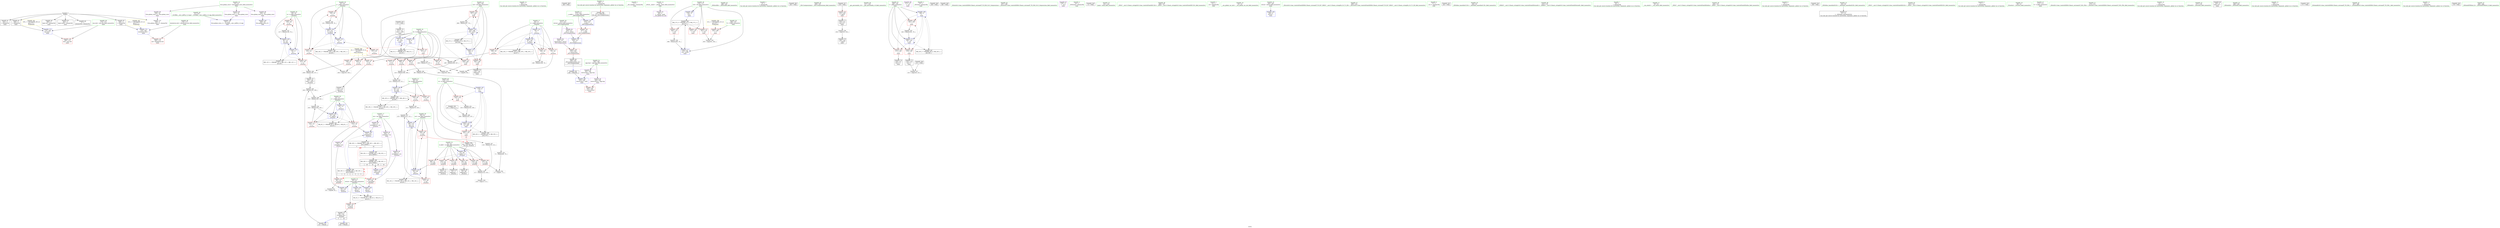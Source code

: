 digraph "SVFG" {
	label="SVFG";

	Node0x55d93e83d350 [shape=record,color=grey,label="{NodeID: 0\nNullPtr}"];
	Node0x55d93e83d350 -> Node0x55d93e863760[style=solid];
	Node0x55d93e83d350 -> Node0x55d93e863860[style=solid];
	Node0x55d93e83d350 -> Node0x55d93e863930[style=solid];
	Node0x55d93e83d350 -> Node0x55d93e863a00[style=solid];
	Node0x55d93e83d350 -> Node0x55d93e863ad0[style=solid];
	Node0x55d93e83d350 -> Node0x55d93e863ba0[style=solid];
	Node0x55d93e83d350 -> Node0x55d93e868f90[style=solid];
	Node0x55d93e862480 [shape=record,color=red,label="{NodeID: 97\n103\<--8\n\<--N\n_Z5solvei\n}"];
	Node0x55d93e862480 -> Node0x55d93e8665e0[style=solid];
	Node0x55d93e84c3a0 [shape=record,color=green,label="{NodeID: 14\n265\<--1\n\<--dummyObj\nCan only get source location for instruction, argument, global var or function.}"];
	Node0x55d93e899c00 [shape=record,color=black,label="{NodeID: 360\n280 = PHI()\n}"];
	Node0x55d93e861fc0 [shape=record,color=red,label="{NodeID: 111\n152\<--54\n\<--s\n_Z5solvei\n}"];
	Node0x55d93e861fc0 -> Node0x55d93e869bf0[style=solid];
	Node0x55d93e861fc0 -> Node0x55d93e869cc0[style=solid];
	Node0x55d93e860b80 [shape=record,color=green,label="{NodeID: 28\n58\<--59\nw\<--w_field_insensitive\n_Z5solvei\n}"];
	Node0x55d93e860b80 -> Node0x55d93e8675b0[style=solid];
	Node0x55d93e860b80 -> Node0x55d93e867640[style=solid];
	Node0x55d93e860b80 -> Node0x55d93e8694a0[style=solid];
	Node0x55d93e860b80 -> Node0x55d93e8698b0[style=solid];
	Node0x55d93e867d50 [shape=record,color=red,label="{NodeID: 125\n87\<--86\n\<--arrayidx4\n_Z5solvei\n}"];
	Node0x55d93e867d50 -> Node0x55d93e869230[style=solid];
	Node0x55d93e861660 [shape=record,color=green,label="{NodeID: 42\n182\<--183\ni16\<--i16_field_insensitive\nmain\n}"];
	Node0x55d93e861660 -> Node0x55d93e868710[style=solid];
	Node0x55d93e861660 -> Node0x55d93e8687e0[style=solid];
	Node0x55d93e861660 -> Node0x55d93e8688b0[style=solid];
	Node0x55d93e861660 -> Node0x55d93e86a5b0[style=solid];
	Node0x55d93e861660 -> Node0x55d93e86a750[style=solid];
	Node0x55d93e8688b0 [shape=record,color=red,label="{NodeID: 139\n267\<--182\n\<--i16\nmain\n}"];
	Node0x55d93e8688b0 -> Node0x55d93e86ed30[style=solid];
	Node0x55d93e8633c0 [shape=record,color=green,label="{NodeID: 56\n311\<--312\nretval\<--retval_field_insensitive\n_ZSt12setprecisioni\n}"];
	Node0x55d93e8633c0 -> Node0x55d93e865320[style=solid];
	Node0x55d93e8633c0 -> Node0x55d93e8653f0[style=solid];
	Node0x55d93e86f1b0 [shape=record,color=grey,label="{NodeID: 236\n149 = Binary(148, 70, )\n}"];
	Node0x55d93e86f1b0 -> Node0x55d93e869b20[style=solid];
	Node0x55d93e8694a0 [shape=record,color=blue,label="{NodeID: 153\n58\<--9\nw\<--\n_Z5solvei\n}"];
	Node0x55d93e8694a0 -> Node0x55d93e8675b0[style=dashed];
	Node0x55d93e8694a0 -> Node0x55d93e867640[style=dashed];
	Node0x55d93e8694a0 -> Node0x55d93e8694a0[style=dashed];
	Node0x55d93e8694a0 -> Node0x55d93e8698b0[style=dashed];
	Node0x55d93e8694a0 -> Node0x55d93e87c400[style=dashed];
	Node0x55d93e863fe0 [shape=record,color=black,label="{NodeID: 70\n139\<--138\nconv\<--sub17\n_Z5solvei\n}"];
	Node0x55d93e863fe0 -> Node0x55d93e86fdb0[style=solid];
	Node0x55d93e8706b0 [shape=record,color=grey,label="{NodeID: 250\n112 = Binary(110, 111, )\n}"];
	Node0x55d93e8706b0 -> Node0x55d93e869710[style=solid];
	Node0x55d93e86a000 [shape=record,color=blue,label="{NodeID: 167\n178\<--9\nst\<--\nmain\n}"];
	Node0x55d93e86a000 -> Node0x55d93e868300[style=dashed];
	Node0x55d93e86a000 -> Node0x55d93e8683d0[style=dashed];
	Node0x55d93e86a000 -> Node0x55d93e86a270[style=dashed];
	Node0x55d93e86a000 -> Node0x55d93e882700[style=dashed];
	Node0x55d93e864b40 [shape=record,color=purple,label="{NodeID: 84\n155\<--11\narrayidx25\<--res\n_Z5solvei\n}"];
	Node0x55d93e864b40 -> Node0x55d93e869bf0[style=solid];
	Node0x55d93e858fa0 [shape=record,color=green,label="{NodeID: 1\n7\<--1\n__dso_handle\<--dummyObj\nGlob }"];
	Node0x55d93e87b500 [shape=record,color=black,label="{NodeID: 264\nMR_4V_3 = PHI(MR_4V_5, MR_4V_2, MR_4V_4, )\npts\{51 \}\n}"];
	Node0x55d93e87b500 -> Node0x55d93e862960[style=dashed];
	Node0x55d93e862550 [shape=record,color=red,label="{NodeID: 98\n109\<--8\n\<--N\n_Z5solvei\n}"];
	Node0x55d93e862550 -> Node0x55d93e870830[style=solid];
	Node0x55d93e84c470 [shape=record,color=green,label="{NodeID: 15\n4\<--6\n_ZStL8__ioinit\<--_ZStL8__ioinit_field_insensitive\nGlob }"];
	Node0x55d93e84c470 -> Node0x55d93e8648d0[style=solid];
	Node0x55d93e899d00 [shape=record,color=black,label="{NodeID: 361\n282 = PHI(48, )\n}"];
	Node0x55d93e862090 [shape=record,color=red,label="{NodeID: 112\n93\<--56\n\<--i\n_Z5solvei\n}"];
	Node0x55d93e862090 -> Node0x55d93e8715b0[style=solid];
	Node0x55d93e860c10 [shape=record,color=green,label="{NodeID: 29\n60\<--61\nnst\<--nst_field_insensitive\n_Z5solvei\n}"];
	Node0x55d93e860c10 -> Node0x55d93e8676d0[style=solid];
	Node0x55d93e860c10 -> Node0x55d93e8677a0[style=solid];
	Node0x55d93e860c10 -> Node0x55d93e869570[style=solid];
	Node0x55d93e860c10 -> Node0x55d93e8697e0[style=solid];
	Node0x55d93e867e20 [shape=record,color=red,label="{NodeID: 126\n202\<--166\n\<--T\nmain\n}"];
	Node0x55d93e867e20 -> Node0x55d93e870fb0[style=solid];
	Node0x55d93e861730 [shape=record,color=green,label="{NodeID: 43\n186\<--187\n_ZNSirsERi\<--_ZNSirsERi_field_insensitive\n}"];
	Node0x55d93e868980 [shape=record,color=red,label="{NodeID: 140\n195\<--194\n\<--coerce.dive2\nmain\n}"];
	Node0x55d93e863490 [shape=record,color=green,label="{NodeID: 57\n313\<--314\n__n.addr\<--__n.addr_field_insensitive\n_ZSt12setprecisioni\n}"];
	Node0x55d93e863490 -> Node0x55d93e868b20[style=solid];
	Node0x55d93e863490 -> Node0x55d93e86a8f0[style=solid];
	Node0x55d93e86f330 [shape=record,color=grey,label="{NodeID: 237\n123 = Binary(122, 121, )\n}"];
	Node0x55d93e86f330 -> Node0x55d93e8697e0[style=solid];
	Node0x55d93e869570 [shape=record,color=blue,label="{NodeID: 154\n60\<--98\nnst\<--\n_Z5solvei\n}"];
	Node0x55d93e869570 -> Node0x55d93e8676d0[style=dashed];
	Node0x55d93e869570 -> Node0x55d93e8677a0[style=dashed];
	Node0x55d93e869570 -> Node0x55d93e869570[style=dashed];
	Node0x55d93e869570 -> Node0x55d93e8697e0[style=dashed];
	Node0x55d93e869570 -> Node0x55d93e87c900[style=dashed];
	Node0x55d93e8640b0 [shape=record,color=black,label="{NodeID: 71\n142\<--141\nconv19\<--\n_Z5solvei\n}"];
	Node0x55d93e8640b0 -> Node0x55d93e8700b0[style=solid];
	Node0x55d93e870830 [shape=record,color=grey,label="{NodeID: 251\n110 = Binary(108, 109, )\n}"];
	Node0x55d93e870830 -> Node0x55d93e8706b0[style=solid];
	Node0x55d93e86a0d0 [shape=record,color=blue,label="{NodeID: 168\n8\<--215\nN\<--conv\nmain\n|{|<s2>16}}"];
	Node0x55d93e86a0d0 -> Node0x55d93e862890[style=dashed];
	Node0x55d93e86a0d0 -> Node0x55d93e881d00[style=dashed];
	Node0x55d93e86a0d0:s2 -> Node0x55d93e8871e0[style=dashed,color=red];
	Node0x55d93e864c10 [shape=record,color=purple,label="{NodeID: 85\n263\<--11\narrayidx\<--res\nmain\n}"];
	Node0x55d93e864c10 -> Node0x55d93e86a680[style=solid];
	Node0x55d93e83d910 [shape=record,color=green,label="{NodeID: 2\n9\<--1\n\<--dummyObj\nCan only get source location for instruction, argument, global var or function.}"];
	Node0x55d93e87ba00 [shape=record,color=black,label="{NodeID: 265\nMR_8V_2 = PHI(MR_8V_4, MR_8V_1, MR_8V_1, )\npts\{55 \}\n}"];
	Node0x55d93e862620 [shape=record,color=red,label="{NodeID: 99\n111\<--8\n\<--N\n_Z5solvei\n}"];
	Node0x55d93e862620 -> Node0x55d93e8706b0[style=solid];
	Node0x55d93e84c540 [shape=record,color=green,label="{NodeID: 16\n8\<--10\nN\<--N_field_insensitive\nGlob }"];
	Node0x55d93e84c540 -> Node0x55d93e8654c0[style=solid];
	Node0x55d93e84c540 -> Node0x55d93e8623b0[style=solid];
	Node0x55d93e84c540 -> Node0x55d93e862480[style=solid];
	Node0x55d93e84c540 -> Node0x55d93e862550[style=solid];
	Node0x55d93e84c540 -> Node0x55d93e862620[style=solid];
	Node0x55d93e84c540 -> Node0x55d93e8626f0[style=solid];
	Node0x55d93e84c540 -> Node0x55d93e8627c0[style=solid];
	Node0x55d93e84c540 -> Node0x55d93e862890[style=solid];
	Node0x55d93e84c540 -> Node0x55d93e868cc0[style=solid];
	Node0x55d93e84c540 -> Node0x55d93e86a0d0[style=solid];
	Node0x55d93e899ed0 [shape=record,color=black,label="{NodeID: 362\n283 = PHI()\n}"];
	Node0x55d93e862160 [shape=record,color=red,label="{NodeID: 113\n106\<--56\n\<--i\n_Z5solvei\n}"];
	Node0x55d93e862160 -> Node0x55d93e8709b0[style=solid];
	Node0x55d93e860ca0 [shape=record,color=green,label="{NodeID: 30\n62\<--63\nj\<--j_field_insensitive\n_Z5solvei\n}"];
	Node0x55d93e860ca0 -> Node0x55d93e867870[style=solid];
	Node0x55d93e860ca0 -> Node0x55d93e867940[style=solid];
	Node0x55d93e860ca0 -> Node0x55d93e867a10[style=solid];
	Node0x55d93e860ca0 -> Node0x55d93e869640[style=solid];
	Node0x55d93e860ca0 -> Node0x55d93e869980[style=solid];
	Node0x55d93e867ef0 [shape=record,color=red,label="{NodeID: 127\n201\<--170\n\<--CN\nmain\n}"];
	Node0x55d93e867ef0 -> Node0x55d93e870fb0[style=solid];
	Node0x55d93e861800 [shape=record,color=green,label="{NodeID: 44\n190\<--191\n_ZSt12setprecisioni\<--_ZSt12setprecisioni_field_insensitive\n}"];
	Node0x55d93e868a50 [shape=record,color=red,label="{NodeID: 141\n232\<--229\n\<--call13\nmain\n}"];
	Node0x55d93e868a50 -> Node0x55d93e864590[style=solid];
	Node0x55d93e863560 [shape=record,color=green,label="{NodeID: 58\n327\<--328\n__gxx_personality_v0\<--__gxx_personality_v0_field_insensitive\n}"];
	Node0x55d93e86f4b0 [shape=record,color=grey,label="{NodeID: 238\n69 = Binary(70, 68, )\n}"];
	Node0x55d93e86f4b0 -> Node0x55d93e86ebb0[style=solid];
	Node0x55d93e869640 [shape=record,color=blue,label="{NodeID: 155\n62\<--9\nj\<--\n_Z5solvei\n}"];
	Node0x55d93e869640 -> Node0x55d93e867870[style=dashed];
	Node0x55d93e869640 -> Node0x55d93e867940[style=dashed];
	Node0x55d93e869640 -> Node0x55d93e867a10[style=dashed];
	Node0x55d93e869640 -> Node0x55d93e869640[style=dashed];
	Node0x55d93e869640 -> Node0x55d93e869980[style=dashed];
	Node0x55d93e869640 -> Node0x55d93e87ce00[style=dashed];
	Node0x55d93e864180 [shape=record,color=black,label="{NodeID: 72\n154\<--153\nidxprom24\<--\n_Z5solvei\n}"];
	Node0x55d93e8709b0 [shape=record,color=grey,label="{NodeID: 252\n108 = Binary(106, 107, )\n}"];
	Node0x55d93e8709b0 -> Node0x55d93e870830[style=solid];
	Node0x55d93e86a1a0 [shape=record,color=blue,label="{NodeID: 169\n180\<--9\ni\<--\nmain\n}"];
	Node0x55d93e86a1a0 -> Node0x55d93e8684a0[style=dashed];
	Node0x55d93e86a1a0 -> Node0x55d93e868570[style=dashed];
	Node0x55d93e86a1a0 -> Node0x55d93e868640[style=dashed];
	Node0x55d93e86a1a0 -> Node0x55d93e86a340[style=dashed];
	Node0x55d93e86a1a0 -> Node0x55d93e882c00[style=dashed];
	Node0x55d93e864ce0 [shape=record,color=purple,label="{NodeID: 86\n271\<--15\n\<--.str\nmain\n}"];
	Node0x55d93e83d9a0 [shape=record,color=green,label="{NodeID: 3\n13\<--1\n_ZSt3cin\<--dummyObj\nGlob }"];
	Node0x55d93e897d90 [shape=record,color=black,label="{NodeID: 349\n208 = PHI()\n}"];
	Node0x55d93e87bf00 [shape=record,color=black,label="{NodeID: 266\nMR_10V_2 = PHI(MR_10V_4, MR_10V_1, MR_10V_1, )\npts\{57 \}\n}"];
	Node0x55d93e8626f0 [shape=record,color=red,label="{NodeID: 100\n136\<--8\n\<--N\n_Z5solvei\n}"];
	Node0x55d93e8626f0 -> Node0x55d93e870530[style=solid];
	Node0x55d93e84c610 [shape=record,color=green,label="{NodeID: 17\n11\<--12\nres\<--res_field_insensitive\nGlob }"];
	Node0x55d93e84c610 -> Node0x55d93e8649a0[style=solid];
	Node0x55d93e84c610 -> Node0x55d93e864a70[style=solid];
	Node0x55d93e84c610 -> Node0x55d93e864b40[style=solid];
	Node0x55d93e84c610 -> Node0x55d93e864c10[style=solid];
	Node0x55d93e899fa0 [shape=record,color=black,label="{NodeID: 363\n286 = PHI()\n}"];
	Node0x55d93e880900 [shape=record,color=black,label="{NodeID: 280\nMR_20V_3 = PHI(MR_20V_4, MR_20V_1, )\npts\{120000 \}\n|{|<s1>3|<s2>3|<s3>3|<s4>3}}"];
	Node0x55d93e880900 -> Node0x55d93e869bf0[style=dashed];
	Node0x55d93e880900:s1 -> Node0x55d93e867c80[style=dashed,color=red];
	Node0x55d93e880900:s2 -> Node0x55d93e867d50[style=dashed,color=red];
	Node0x55d93e880900:s3 -> Node0x55d93e87d800[style=dashed,color=red];
	Node0x55d93e880900:s4 -> Node0x55d93e880900[style=dashed,color=red];
	Node0x55d93e862230 [shape=record,color=red,label="{NodeID: 114\n148\<--56\n\<--i\n_Z5solvei\n}"];
	Node0x55d93e862230 -> Node0x55d93e86f1b0[style=solid];
	Node0x55d93e860d70 [shape=record,color=green,label="{NodeID: 31\n64\<--65\nk\<--k_field_insensitive\n_Z5solvei\n}"];
	Node0x55d93e860d70 -> Node0x55d93e867ae0[style=solid];
	Node0x55d93e860d70 -> Node0x55d93e867bb0[style=solid];
	Node0x55d93e860d70 -> Node0x55d93e869710[style=solid];
	Node0x55d93e867fc0 [shape=record,color=red,label="{NodeID: 128\n275\<--170\n\<--CN\nmain\n}"];
	Node0x55d93e8618d0 [shape=record,color=green,label="{NodeID: 45\n197\<--198\n_ZStlsIcSt11char_traitsIcEERSt13basic_ostreamIT_T0_ES6_St13_Setprecision\<--_ZStlsIcSt11char_traitsIcEERSt13basic_ostreamIT_T0_ES6_St13_Setprecision_field_insensitive\n}"];
	Node0x55d93e8871e0 [shape=record,color=yellow,style=double,label="{NodeID: 308\n2V_1 = ENCHI(MR_2V_0)\npts\{10 \}\nFun[_Z5solvei]|{|<s7>3}}"];
	Node0x55d93e8871e0 -> Node0x55d93e8654c0[style=dashed];
	Node0x55d93e8871e0 -> Node0x55d93e8623b0[style=dashed];
	Node0x55d93e8871e0 -> Node0x55d93e862480[style=dashed];
	Node0x55d93e8871e0 -> Node0x55d93e862550[style=dashed];
	Node0x55d93e8871e0 -> Node0x55d93e862620[style=dashed];
	Node0x55d93e8871e0 -> Node0x55d93e8626f0[style=dashed];
	Node0x55d93e8871e0 -> Node0x55d93e8627c0[style=dashed];
	Node0x55d93e8871e0:s7 -> Node0x55d93e8871e0[style=dashed,color=red];
	Node0x55d93e868b20 [shape=record,color=red,label="{NodeID: 142\n317\<--313\n\<--__n.addr\n_ZSt12setprecisioni\n}"];
	Node0x55d93e868b20 -> Node0x55d93e86a9c0[style=solid];
	Node0x55d93e863660 [shape=record,color=green,label="{NodeID: 59\n21\<--352\n_GLOBAL__sub_I_JAPLJ_3_0.cpp\<--_GLOBAL__sub_I_JAPLJ_3_0.cpp_field_insensitive\n}"];
	Node0x55d93e863660 -> Node0x55d93e868e90[style=solid];
	Node0x55d93e86f630 [shape=record,color=grey,label="{NodeID: 239\n294 = Binary(293, 70, )\n}"];
	Node0x55d93e86f630 -> Node0x55d93e86a820[style=solid];
	Node0x55d93e869710 [shape=record,color=blue,label="{NodeID: 156\n64\<--112\nk\<--rem\n_Z5solvei\n}"];
	Node0x55d93e869710 -> Node0x55d93e867ae0[style=dashed];
	Node0x55d93e869710 -> Node0x55d93e867bb0[style=dashed];
	Node0x55d93e869710 -> Node0x55d93e87d300[style=dashed];
	Node0x55d93e869710 -> Node0x55d93e881800[style=dashed];
	Node0x55d93e864250 [shape=record,color=black,label="{NodeID: 73\n48\<--159\n_Z5solvei_ret\<--\n_Z5solvei\n|{<s0>3|<s1>16}}"];
	Node0x55d93e864250:s0 -> Node0x55d93e8970f0[style=solid,color=blue];
	Node0x55d93e864250:s1 -> Node0x55d93e899d00[style=solid,color=blue];
	Node0x55d93e870b30 [shape=record,color=grey,label="{NodeID: 253\n259 = cmp(256, 258, )\n}"];
	Node0x55d93e86a270 [shape=record,color=blue,label="{NodeID: 170\n178\<--238\nst\<--add\nmain\n}"];
	Node0x55d93e86a270 -> Node0x55d93e868300[style=dashed];
	Node0x55d93e86a270 -> Node0x55d93e8683d0[style=dashed];
	Node0x55d93e86a270 -> Node0x55d93e86a270[style=dashed];
	Node0x55d93e86a270 -> Node0x55d93e882700[style=dashed];
	Node0x55d93e864db0 [shape=record,color=purple,label="{NodeID: 87\n279\<--17\n\<--.str.1\nmain\n}"];
	Node0x55d93e83da30 [shape=record,color=green,label="{NodeID: 4\n14\<--1\n_ZSt4cout\<--dummyObj\nGlob }"];
	Node0x55d93e897cc0 [shape=record,color=black,label="{NodeID: 350\n31 = PHI()\n}"];
	Node0x55d93e87c400 [shape=record,color=black,label="{NodeID: 267\nMR_12V_2 = PHI(MR_12V_3, MR_12V_1, MR_12V_1, )\npts\{59 \}\n}"];
	Node0x55d93e8627c0 [shape=record,color=red,label="{NodeID: 101\n141\<--8\n\<--N\n_Z5solvei\n}"];
	Node0x55d93e8627c0 -> Node0x55d93e8640b0[style=solid];
	Node0x55d93e84c6e0 [shape=record,color=green,label="{NodeID: 18\n19\<--23\nllvm.global_ctors\<--llvm.global_ctors_field_insensitive\nGlob }"];
	Node0x55d93e84c6e0 -> Node0x55d93e864e80[style=solid];
	Node0x55d93e84c6e0 -> Node0x55d93e864f80[style=solid];
	Node0x55d93e84c6e0 -> Node0x55d93e865080[style=solid];
	Node0x55d93e89a070 [shape=record,color=black,label="{NodeID: 364\n49 = PHI(134, 281, )\n0th arg _Z5solvei }"];
	Node0x55d93e89a070 -> Node0x55d93e869090[style=solid];
	Node0x55d93e8675b0 [shape=record,color=red,label="{NodeID: 115\n126\<--58\n\<--w\n_Z5solvei\n}"];
	Node0x55d93e8675b0 -> Node0x55d93e86f930[style=solid];
	Node0x55d93e860e40 [shape=record,color=green,label="{NodeID: 32\n161\<--162\nmain\<--main_field_insensitive\n}"];
	Node0x55d93e868090 [shape=record,color=red,label="{NodeID: 129\n293\<--170\n\<--CN\nmain\n}"];
	Node0x55d93e868090 -> Node0x55d93e86f630[style=solid];
	Node0x55d93e8619a0 [shape=record,color=green,label="{NodeID: 46\n206\<--207\n_ZNSt7__cxx1112basic_stringIcSt11char_traitsIcESaIcEEC1Ev\<--_ZNSt7__cxx1112basic_stringIcSt11char_traitsIcESaIcEEC1Ev_field_insensitive\n}"];
	Node0x55d93e868bf0 [shape=record,color=red,label="{NodeID: 143\n320\<--319\n\<--coerce.dive\n_ZSt12setprecisioni\n}"];
	Node0x55d93e868bf0 -> Node0x55d93e864800[style=solid];
	Node0x55d93e863760 [shape=record,color=black,label="{NodeID: 60\n2\<--3\ndummyVal\<--dummyVal\n}"];
	Node0x55d93e86f7b0 [shape=record,color=grey,label="{NodeID: 240\n131 = Binary(130, 70, )\n}"];
	Node0x55d93e86f7b0 -> Node0x55d93e869980[style=solid];
	Node0x55d93e8697e0 [shape=record,color=blue,label="{NodeID: 157\n60\<--123\nnst\<--or\n_Z5solvei\n}"];
	Node0x55d93e8697e0 -> Node0x55d93e8677a0[style=dashed];
	Node0x55d93e8697e0 -> Node0x55d93e869570[style=dashed];
	Node0x55d93e8697e0 -> Node0x55d93e87c900[style=dashed];
	Node0x55d93e864320 [shape=record,color=black,label="{NodeID: 74\n215\<--212\nconv\<--call5\nmain\n}"];
	Node0x55d93e864320 -> Node0x55d93e86a0d0[style=solid];
	Node0x55d93e870cb0 [shape=record,color=grey,label="{NodeID: 254\n72 = cmp(67, 71, )\n}"];
	Node0x55d93e86a340 [shape=record,color=blue,label="{NodeID: 171\n180\<--242\ni\<--inc\nmain\n}"];
	Node0x55d93e86a340 -> Node0x55d93e8684a0[style=dashed];
	Node0x55d93e86a340 -> Node0x55d93e868570[style=dashed];
	Node0x55d93e86a340 -> Node0x55d93e868640[style=dashed];
	Node0x55d93e86a340 -> Node0x55d93e86a340[style=dashed];
	Node0x55d93e86a340 -> Node0x55d93e882c00[style=dashed];
	Node0x55d93e864e80 [shape=record,color=purple,label="{NodeID: 88\n356\<--19\nllvm.global_ctors_0\<--llvm.global_ctors\nGlob }"];
	Node0x55d93e864e80 -> Node0x55d93e868d90[style=solid];
	Node0x55d93e8410f0 [shape=record,color=green,label="{NodeID: 5\n15\<--1\n.str\<--dummyObj\nGlob }"];
	Node0x55d93e8970f0 [shape=record,color=black,label="{NodeID: 351\n135 = PHI(48, )\n}"];
	Node0x55d93e8970f0 -> Node0x55d93e86fdb0[style=solid];
	Node0x55d93e87c900 [shape=record,color=black,label="{NodeID: 268\nMR_14V_2 = PHI(MR_14V_3, MR_14V_1, MR_14V_1, )\npts\{61 \}\n}"];
	Node0x55d93e862890 [shape=record,color=red,label="{NodeID: 102\n257\<--8\n\<--N\nmain\n}"];
	Node0x55d93e862890 -> Node0x55d93e86ea30[style=solid];
	Node0x55d93e84c7b0 [shape=record,color=green,label="{NodeID: 19\n24\<--25\n__cxx_global_var_init\<--__cxx_global_var_init_field_insensitive\n}"];
	Node0x55d93e89a2e0 [shape=record,color=black,label="{NodeID: 365\n310 = PHI(189, )\n0th arg _ZSt12setprecisioni }"];
	Node0x55d93e89a2e0 -> Node0x55d93e86a8f0[style=solid];
	Node0x55d93e867640 [shape=record,color=red,label="{NodeID: 116\n137\<--58\n\<--w\n_Z5solvei\n}"];
	Node0x55d93e867640 -> Node0x55d93e870530[style=solid];
	Node0x55d93e860f10 [shape=record,color=green,label="{NodeID: 33\n164\<--165\nretval\<--retval_field_insensitive\nmain\n}"];
	Node0x55d93e860f10 -> Node0x55d93e869d90[style=solid];
	Node0x55d93e885900 [shape=record,color=black,label="{NodeID: 296\nMR_20V_3 = PHI(MR_20V_4, MR_20V_2, )\npts\{120000 \}\n|{|<s1>16|<s2>16|<s3>16|<s4>16}}"];
	Node0x55d93e885900 -> Node0x55d93e86a680[style=dashed];
	Node0x55d93e885900:s1 -> Node0x55d93e867c80[style=dashed,color=red];
	Node0x55d93e885900:s2 -> Node0x55d93e867d50[style=dashed,color=red];
	Node0x55d93e885900:s3 -> Node0x55d93e87d800[style=dashed,color=red];
	Node0x55d93e885900:s4 -> Node0x55d93e880900[style=dashed,color=red];
	Node0x55d93e868160 [shape=record,color=red,label="{NodeID: 130\n298\<--174\nexn\<--exn.slot\nmain\n}"];
	Node0x55d93e861aa0 [shape=record,color=green,label="{NodeID: 47\n209\<--210\n_ZStrsIcSt11char_traitsIcESaIcEERSt13basic_istreamIT_T0_ES7_RNSt7__cxx1112basic_stringIS4_S5_T1_EE\<--_ZStrsIcSt11char_traitsIcESaIcEERSt13basic_istreamIT_T0_ES7_RNSt7__cxx1112basic_stringIS4_S5_T1_EE_field_insensitive\n}"];
	Node0x55d93e868cc0 [shape=record,color=blue,label="{NodeID: 144\n8\<--9\nN\<--\nGlob }"];
	Node0x55d93e868cc0 -> Node0x55d93e881d00[style=dashed];
	Node0x55d93e863860 [shape=record,color=black,label="{NodeID: 61\n245\<--3\n\<--dummyVal\nmain\n}"];
	Node0x55d93e86f930 [shape=record,color=grey,label="{NodeID: 241\n127 = Binary(126, 70, )\n}"];
	Node0x55d93e86f930 -> Node0x55d93e8698b0[style=solid];
	Node0x55d93e8698b0 [shape=record,color=blue,label="{NodeID: 158\n58\<--127\nw\<--inc\n_Z5solvei\n}"];
	Node0x55d93e8698b0 -> Node0x55d93e8675b0[style=dashed];
	Node0x55d93e8698b0 -> Node0x55d93e867640[style=dashed];
	Node0x55d93e8698b0 -> Node0x55d93e8694a0[style=dashed];
	Node0x55d93e8698b0 -> Node0x55d93e8698b0[style=dashed];
	Node0x55d93e8698b0 -> Node0x55d93e87c400[style=dashed];
	Node0x55d93e8643f0 [shape=record,color=black,label="{NodeID: 75\n220\<--219\nconv7\<--\nmain\n}"];
	Node0x55d93e8643f0 -> Node0x55d93e871130[style=solid];
	Node0x55d93e870e30 [shape=record,color=grey,label="{NodeID: 255\n81 = cmp(80, 82, )\n}"];
	Node0x55d93e86a410 [shape=record,color=blue,label="{NodeID: 172\n174\<--246\nexn.slot\<--\nmain\n}"];
	Node0x55d93e86a410 -> Node0x55d93e868160[style=dashed];
	Node0x55d93e864f80 [shape=record,color=purple,label="{NodeID: 89\n357\<--19\nllvm.global_ctors_1\<--llvm.global_ctors\nGlob }"];
	Node0x55d93e864f80 -> Node0x55d93e868e90[style=solid];
	Node0x55d93e841180 [shape=record,color=green,label="{NodeID: 6\n17\<--1\n.str.1\<--dummyObj\nGlob }"];
	Node0x55d93e8972e0 [shape=record,color=black,label="{NodeID: 352\n185 = PHI()\n}"];
	Node0x55d93e87ce00 [shape=record,color=black,label="{NodeID: 269\nMR_16V_2 = PHI(MR_16V_3, MR_16V_1, MR_16V_1, )\npts\{63 \}\n}"];
	Node0x55d93e862960 [shape=record,color=red,label="{NodeID: 103\n159\<--50\n\<--retval\n_Z5solvei\n}"];
	Node0x55d93e862960 -> Node0x55d93e864250[style=solid];
	Node0x55d93e84c880 [shape=record,color=green,label="{NodeID: 20\n28\<--29\n_ZNSt8ios_base4InitC1Ev\<--_ZNSt8ios_base4InitC1Ev_field_insensitive\n}"];
	Node0x55d93e881800 [shape=record,color=black,label="{NodeID: 283\nMR_18V_4 = PHI(MR_18V_5, MR_18V_3, )\npts\{65 \}\n}"];
	Node0x55d93e881800 -> Node0x55d93e869710[style=dashed];
	Node0x55d93e881800 -> Node0x55d93e87d300[style=dashed];
	Node0x55d93e881800 -> Node0x55d93e881800[style=dashed];
	Node0x55d93e8676d0 [shape=record,color=red,label="{NodeID: 117\n122\<--60\n\<--nst\n_Z5solvei\n}"];
	Node0x55d93e8676d0 -> Node0x55d93e86f330[style=solid];
	Node0x55d93e860fe0 [shape=record,color=green,label="{NodeID: 34\n166\<--167\nT\<--T_field_insensitive\nmain\n}"];
	Node0x55d93e860fe0 -> Node0x55d93e867e20[style=solid];
	Node0x55d93e868230 [shape=record,color=red,label="{NodeID: 131\n299\<--176\nsel\<--ehselector.slot\nmain\n}"];
	Node0x55d93e862bc0 [shape=record,color=green,label="{NodeID: 48\n213\<--214\n_ZNKSt7__cxx1112basic_stringIcSt11char_traitsIcESaIcEE4sizeEv\<--_ZNKSt7__cxx1112basic_stringIcSt11char_traitsIcESaIcEE4sizeEv_field_insensitive\n}"];
	Node0x55d93e868d90 [shape=record,color=blue,label="{NodeID: 145\n356\<--20\nllvm.global_ctors_0\<--\nGlob }"];
	Node0x55d93e863930 [shape=record,color=black,label="{NodeID: 62\n246\<--3\n\<--dummyVal\nmain\n}"];
	Node0x55d93e863930 -> Node0x55d93e86a410[style=solid];
	Node0x55d93e86fab0 [shape=record,color=grey,label="{NodeID: 242\n121 = Binary(70, 120, )\n}"];
	Node0x55d93e86fab0 -> Node0x55d93e86f330[style=solid];
	Node0x55d93e869980 [shape=record,color=blue,label="{NodeID: 159\n62\<--131\nj\<--inc16\n_Z5solvei\n}"];
	Node0x55d93e869980 -> Node0x55d93e867870[style=dashed];
	Node0x55d93e869980 -> Node0x55d93e867940[style=dashed];
	Node0x55d93e869980 -> Node0x55d93e867a10[style=dashed];
	Node0x55d93e869980 -> Node0x55d93e869640[style=dashed];
	Node0x55d93e869980 -> Node0x55d93e869980[style=dashed];
	Node0x55d93e869980 -> Node0x55d93e87ce00[style=dashed];
	Node0x55d93e8644c0 [shape=record,color=black,label="{NodeID: 76\n228\<--227\nconv11\<--\nmain\n}"];
	Node0x55d93e870fb0 [shape=record,color=grey,label="{NodeID: 256\n203 = cmp(201, 202, )\n}"];
	Node0x55d93e86a4e0 [shape=record,color=blue,label="{NodeID: 173\n176\<--248\nehselector.slot\<--\nmain\n}"];
	Node0x55d93e86a4e0 -> Node0x55d93e868230[style=dashed];
	Node0x55d93e865080 [shape=record,color=purple,label="{NodeID: 90\n358\<--19\nllvm.global_ctors_2\<--llvm.global_ctors\nGlob }"];
	Node0x55d93e865080 -> Node0x55d93e868f90[style=solid];
	Node0x55d93e841210 [shape=record,color=green,label="{NodeID: 7\n20\<--1\n\<--dummyObj\nCan only get source location for instruction, argument, global var or function.}"];
	Node0x55d93e8973b0 [shape=record,color=black,label="{NodeID: 353\n188 = PHI(309, )\n}"];
	Node0x55d93e8973b0 -> Node0x55d93e869e60[style=solid];
	Node0x55d93e87d300 [shape=record,color=black,label="{NodeID: 270\nMR_18V_2 = PHI(MR_18V_3, MR_18V_1, MR_18V_1, )\npts\{65 \}\n}"];
	Node0x55d93e862a30 [shape=record,color=red,label="{NodeID: 104\n67\<--52\n\<--st.addr\n_Z5solvei\n}"];
	Node0x55d93e862a30 -> Node0x55d93e870cb0[style=solid];
	Node0x55d93e84c950 [shape=record,color=green,label="{NodeID: 21\n34\<--35\n__cxa_atexit\<--__cxa_atexit_field_insensitive\n}"];
	Node0x55d93e881d00 [shape=record,color=black,label="{NodeID: 284\nMR_2V_2 = PHI(MR_2V_3, MR_2V_1, )\npts\{10 \}\n}"];
	Node0x55d93e881d00 -> Node0x55d93e86a0d0[style=dashed];
	Node0x55d93e8677a0 [shape=record,color=red,label="{NodeID: 118\n134\<--60\n\<--nst\n_Z5solvei\n|{<s0>3}}"];
	Node0x55d93e8677a0:s0 -> Node0x55d93e89a070[style=solid,color=red];
	Node0x55d93e8610b0 [shape=record,color=green,label="{NodeID: 35\n168\<--169\nagg.tmp\<--agg.tmp_field_insensitive\nmain\n}"];
	Node0x55d93e8610b0 -> Node0x55d93e865180[style=solid];
	Node0x55d93e8610b0 -> Node0x55d93e865250[style=solid];
	Node0x55d93e868300 [shape=record,color=red,label="{NodeID: 132\n224\<--178\n\<--st\nmain\n}"];
	Node0x55d93e868300 -> Node0x55d93e86f030[style=solid];
	Node0x55d93e862cc0 [shape=record,color=green,label="{NodeID: 49\n230\<--231\n_ZNSt7__cxx1112basic_stringIcSt11char_traitsIcESaIcEEixEm\<--_ZNSt7__cxx1112basic_stringIcSt11char_traitsIcESaIcEEixEm_field_insensitive\n}"];
	Node0x55d93e868e90 [shape=record,color=blue,label="{NodeID: 146\n357\<--21\nllvm.global_ctors_1\<--_GLOBAL__sub_I_JAPLJ_3_0.cpp\nGlob }"];
	Node0x55d93e863a00 [shape=record,color=black,label="{NodeID: 63\n248\<--3\n\<--dummyVal\nmain\n}"];
	Node0x55d93e863a00 -> Node0x55d93e86a4e0[style=solid];
	Node0x55d93e86fc30 [shape=record,color=grey,label="{NodeID: 243\n242 = Binary(241, 70, )\n}"];
	Node0x55d93e86fc30 -> Node0x55d93e86a340[style=solid];
	Node0x55d93e869a50 [shape=record,color=blue,label="{NodeID: 160\n54\<--145\ns\<--add20\n_Z5solvei\n}"];
	Node0x55d93e869a50 -> Node0x55d93e861ef0[style=dashed];
	Node0x55d93e869a50 -> Node0x55d93e861fc0[style=dashed];
	Node0x55d93e869a50 -> Node0x55d93e869a50[style=dashed];
	Node0x55d93e869a50 -> Node0x55d93e87ba00[style=dashed];
	Node0x55d93e864590 [shape=record,color=black,label="{NodeID: 77\n233\<--232\nconv14\<--\nmain\n}"];
	Node0x55d93e864590 -> Node0x55d93e8712b0[style=solid];
	Node0x55d93e871130 [shape=record,color=grey,label="{NodeID: 257\n222 = cmp(220, 221, )\n}"];
	Node0x55d93e86a5b0 [shape=record,color=blue,label="{NodeID: 174\n182\<--9\ni16\<--\nmain\n}"];
	Node0x55d93e86a5b0 -> Node0x55d93e868710[style=dashed];
	Node0x55d93e86a5b0 -> Node0x55d93e8687e0[style=dashed];
	Node0x55d93e86a5b0 -> Node0x55d93e8688b0[style=dashed];
	Node0x55d93e86a5b0 -> Node0x55d93e86a750[style=dashed];
	Node0x55d93e86a5b0 -> Node0x55d93e883100[style=dashed];
	Node0x55d93e865180 [shape=record,color=purple,label="{NodeID: 91\n192\<--168\ncoerce.dive\<--agg.tmp\nmain\n}"];
	Node0x55d93e865180 -> Node0x55d93e869e60[style=solid];
	Node0x55d93e8412a0 [shape=record,color=green,label="{NodeID: 8\n70\<--1\n\<--dummyObj\nCan only get source location for instruction, argument, global var or function.}"];
	Node0x55d93e8974e0 [shape=record,color=black,label="{NodeID: 354\n196 = PHI()\n}"];
	Node0x55d93e87d800 [shape=record,color=black,label="{NodeID: 271\nMR_20V_2 = PHI(MR_20V_5, MR_20V_1, MR_20V_1, )\npts\{120000 \}\n|{<s0>3|<s1>16}}"];
	Node0x55d93e87d800:s0 -> Node0x55d93e880900[style=dashed,color=blue];
	Node0x55d93e87d800:s1 -> Node0x55d93e883600[style=dashed,color=blue];
	Node0x55d93e862b00 [shape=record,color=red,label="{NodeID: 105\n77\<--52\n\<--st.addr\n_Z5solvei\n}"];
	Node0x55d93e862b00 -> Node0x55d93e863e40[style=solid];
	Node0x55d93e84ca20 [shape=record,color=green,label="{NodeID: 22\n33\<--39\n_ZNSt8ios_base4InitD1Ev\<--_ZNSt8ios_base4InitD1Ev_field_insensitive\n}"];
	Node0x55d93e84ca20 -> Node0x55d93e863d40[style=solid];
	Node0x55d93e882200 [shape=record,color=black,label="{NodeID: 285\nMR_27V_3 = PHI(MR_27V_4, MR_27V_2, )\npts\{171 \}\n}"];
	Node0x55d93e882200 -> Node0x55d93e867ef0[style=dashed];
	Node0x55d93e882200 -> Node0x55d93e867fc0[style=dashed];
	Node0x55d93e882200 -> Node0x55d93e868090[style=dashed];
	Node0x55d93e882200 -> Node0x55d93e86a820[style=dashed];
	Node0x55d93e867870 [shape=record,color=red,label="{NodeID: 119\n102\<--62\n\<--j\n_Z5solvei\n}"];
	Node0x55d93e867870 -> Node0x55d93e8665e0[style=solid];
	Node0x55d93e861180 [shape=record,color=green,label="{NodeID: 36\n170\<--171\nCN\<--CN_field_insensitive\nmain\n}"];
	Node0x55d93e861180 -> Node0x55d93e867ef0[style=solid];
	Node0x55d93e861180 -> Node0x55d93e867fc0[style=solid];
	Node0x55d93e861180 -> Node0x55d93e868090[style=solid];
	Node0x55d93e861180 -> Node0x55d93e869f30[style=solid];
	Node0x55d93e861180 -> Node0x55d93e86a820[style=solid];
	Node0x55d93e886a00 [shape=record,color=yellow,style=double,label="{NodeID: 299\n25V_1 = ENCHI(MR_25V_0)\npts\{167 \}\nFun[main]}"];
	Node0x55d93e886a00 -> Node0x55d93e867e20[style=dashed];
	Node0x55d93e8683d0 [shape=record,color=red,label="{NodeID: 133\n281\<--178\n\<--st\nmain\n|{<s0>16}}"];
	Node0x55d93e8683d0:s0 -> Node0x55d93e89a070[style=solid,color=red];
	Node0x55d93e862dc0 [shape=record,color=green,label="{NodeID: 50\n251\<--252\n_ZNSt7__cxx1112basic_stringIcSt11char_traitsIcESaIcEED1Ev\<--_ZNSt7__cxx1112basic_stringIcSt11char_traitsIcESaIcEED1Ev_field_insensitive\n}"];
	Node0x55d93e86e490 [shape=record,color=black,label="{NodeID: 230\n237 = PHI(70, 9, )\n}"];
	Node0x55d93e86e490 -> Node0x55d93e8703b0[style=solid];
	Node0x55d93e868f90 [shape=record,color=blue, style = dotted,label="{NodeID: 147\n358\<--3\nllvm.global_ctors_2\<--dummyVal\nGlob }"];
	Node0x55d93e863ad0 [shape=record,color=black,label="{NodeID: 64\n300\<--3\nlpad.val\<--dummyVal\nmain\n}"];
	Node0x55d93e86fdb0 [shape=record,color=grey,label="{NodeID: 244\n140 = Binary(135, 139, )\n}"];
	Node0x55d93e86fdb0 -> Node0x55d93e8700b0[style=solid];
	Node0x55d93e869b20 [shape=record,color=blue,label="{NodeID: 161\n56\<--149\ni\<--inc22\n_Z5solvei\n}"];
	Node0x55d93e869b20 -> Node0x55d93e862090[style=dashed];
	Node0x55d93e869b20 -> Node0x55d93e862160[style=dashed];
	Node0x55d93e869b20 -> Node0x55d93e862230[style=dashed];
	Node0x55d93e869b20 -> Node0x55d93e869b20[style=dashed];
	Node0x55d93e869b20 -> Node0x55d93e87bf00[style=dashed];
	Node0x55d93e864660 [shape=record,color=black,label="{NodeID: 78\n236\<--234\n\<--cmp15\nmain\n}"];
	Node0x55d93e8712b0 [shape=record,color=grey,label="{NodeID: 258\n234 = cmp(233, 235, )\n}"];
	Node0x55d93e8712b0 -> Node0x55d93e864660[style=solid];
	Node0x55d93e86a680 [shape=record,color=blue,label="{NodeID: 175\n263\<--265\narrayidx\<--\nmain\n}"];
	Node0x55d93e86a680 -> Node0x55d93e885900[style=dashed];
	Node0x55d93e865250 [shape=record,color=purple,label="{NodeID: 92\n194\<--168\ncoerce.dive2\<--agg.tmp\nmain\n}"];
	Node0x55d93e865250 -> Node0x55d93e868980[style=solid];
	Node0x55d93e83d4f0 [shape=record,color=green,label="{NodeID: 9\n75\<--1\n\<--dummyObj\nCan only get source location for instruction, argument, global var or function.}"];
	Node0x55d93e8975b0 [shape=record,color=black,label="{NodeID: 355\n212 = PHI()\n}"];
	Node0x55d93e8975b0 -> Node0x55d93e864320[style=solid];
	Node0x55d93e861bb0 [shape=record,color=red,label="{NodeID: 106\n84\<--52\n\<--st.addr\n_Z5solvei\n}"];
	Node0x55d93e861bb0 -> Node0x55d93e863f10[style=solid];
	Node0x55d93e84caf0 [shape=record,color=green,label="{NodeID: 23\n46\<--47\n_Z5solvei\<--_Z5solvei_field_insensitive\n}"];
	Node0x55d93e882700 [shape=record,color=black,label="{NodeID: 286\nMR_33V_2 = PHI(MR_33V_4, MR_33V_1, )\npts\{179 \}\n}"];
	Node0x55d93e882700 -> Node0x55d93e86a000[style=dashed];
	Node0x55d93e867940 [shape=record,color=red,label="{NodeID: 120\n107\<--62\n\<--j\n_Z5solvei\n}"];
	Node0x55d93e867940 -> Node0x55d93e8709b0[style=solid];
	Node0x55d93e861250 [shape=record,color=green,label="{NodeID: 37\n172\<--173\nS\<--S_field_insensitive\nmain\n}"];
	Node0x55d93e8684a0 [shape=record,color=red,label="{NodeID: 134\n219\<--180\n\<--i\nmain\n}"];
	Node0x55d93e8684a0 -> Node0x55d93e8643f0[style=solid];
	Node0x55d93e862ec0 [shape=record,color=green,label="{NodeID: 51\n273\<--274\n_ZStlsISt11char_traitsIcEERSt13basic_ostreamIcT_ES5_PKc\<--_ZStlsISt11char_traitsIcEERSt13basic_ostreamIcT_ES5_PKc_field_insensitive\n}"];
	Node0x55d93e86ea30 [shape=record,color=grey,label="{NodeID: 231\n258 = Binary(70, 257, )\n}"];
	Node0x55d93e86ea30 -> Node0x55d93e870b30[style=solid];
	Node0x55d93e869090 [shape=record,color=blue,label="{NodeID: 148\n52\<--49\nst.addr\<--st\n_Z5solvei\n}"];
	Node0x55d93e869090 -> Node0x55d93e862a30[style=dashed];
	Node0x55d93e869090 -> Node0x55d93e862b00[style=dashed];
	Node0x55d93e869090 -> Node0x55d93e861bb0[style=dashed];
	Node0x55d93e869090 -> Node0x55d93e861c80[style=dashed];
	Node0x55d93e869090 -> Node0x55d93e861d50[style=dashed];
	Node0x55d93e869090 -> Node0x55d93e861e20[style=dashed];
	Node0x55d93e863ba0 [shape=record,color=black,label="{NodeID: 65\n301\<--3\nlpad.val38\<--dummyVal\nmain\n}"];
	Node0x55d93e86ff30 [shape=record,color=grey,label="{NodeID: 245\n117 = Binary(114, 116, )\n}"];
	Node0x55d93e86ff30 -> Node0x55d93e871430[style=solid];
	Node0x55d93e869bf0 [shape=record,color=blue,label="{NodeID: 162\n155\<--152\narrayidx25\<--\n_Z5solvei\n}"];
	Node0x55d93e869bf0 -> Node0x55d93e87d800[style=dashed];
	Node0x55d93e864730 [shape=record,color=black,label="{NodeID: 79\n262\<--261\nidxprom\<--\nmain\n}"];
	Node0x55d93e871430 [shape=record,color=grey,label="{NodeID: 259\n118 = cmp(117, 9, )\n}"];
	Node0x55d93e86a750 [shape=record,color=blue,label="{NodeID: 176\n182\<--268\ni16\<--inc21\nmain\n}"];
	Node0x55d93e86a750 -> Node0x55d93e868710[style=dashed];
	Node0x55d93e86a750 -> Node0x55d93e8687e0[style=dashed];
	Node0x55d93e86a750 -> Node0x55d93e8688b0[style=dashed];
	Node0x55d93e86a750 -> Node0x55d93e86a750[style=dashed];
	Node0x55d93e86a750 -> Node0x55d93e883100[style=dashed];
	Node0x55d93e865320 [shape=record,color=purple,label="{NodeID: 93\n316\<--311\n_M_n\<--retval\n_ZSt12setprecisioni\n}"];
	Node0x55d93e865320 -> Node0x55d93e86a9c0[style=solid];
	Node0x55d93e83d5c0 [shape=record,color=green,label="{NodeID: 10\n82\<--1\n\<--dummyObj\nCan only get source location for instruction, argument, global var or function.}"];
	Node0x55d93e897680 [shape=record,color=black,label="{NodeID: 356\n221 = PHI()\n}"];
	Node0x55d93e897680 -> Node0x55d93e871130[style=solid];
	Node0x55d93e861c80 [shape=record,color=red,label="{NodeID: 107\n98\<--52\n\<--st.addr\n_Z5solvei\n}"];
	Node0x55d93e861c80 -> Node0x55d93e869570[style=solid];
	Node0x55d93e860940 [shape=record,color=green,label="{NodeID: 24\n50\<--51\nretval\<--retval_field_insensitive\n_Z5solvei\n}"];
	Node0x55d93e860940 -> Node0x55d93e862960[style=solid];
	Node0x55d93e860940 -> Node0x55d93e869160[style=solid];
	Node0x55d93e860940 -> Node0x55d93e869230[style=solid];
	Node0x55d93e860940 -> Node0x55d93e869cc0[style=solid];
	Node0x55d93e882c00 [shape=record,color=black,label="{NodeID: 287\nMR_35V_2 = PHI(MR_35V_4, MR_35V_1, )\npts\{181 \}\n}"];
	Node0x55d93e882c00 -> Node0x55d93e86a1a0[style=dashed];
	Node0x55d93e867a10 [shape=record,color=red,label="{NodeID: 121\n130\<--62\n\<--j\n_Z5solvei\n}"];
	Node0x55d93e867a10 -> Node0x55d93e86f7b0[style=solid];
	Node0x55d93e861320 [shape=record,color=green,label="{NodeID: 38\n174\<--175\nexn.slot\<--exn.slot_field_insensitive\nmain\n}"];
	Node0x55d93e861320 -> Node0x55d93e868160[style=solid];
	Node0x55d93e861320 -> Node0x55d93e86a410[style=solid];
	Node0x55d93e886bc0 [shape=record,color=yellow,style=double,label="{NodeID: 301\n29V_1 = ENCHI(MR_29V_0)\npts\{175 \}\nFun[main]}"];
	Node0x55d93e886bc0 -> Node0x55d93e86a410[style=dashed];
	Node0x55d93e868570 [shape=record,color=red,label="{NodeID: 135\n227\<--180\n\<--i\nmain\n}"];
	Node0x55d93e868570 -> Node0x55d93e8644c0[style=solid];
	Node0x55d93e862fc0 [shape=record,color=green,label="{NodeID: 52\n277\<--278\n_ZNSolsEi\<--_ZNSolsEi_field_insensitive\n}"];
	Node0x55d93e86ebb0 [shape=record,color=grey,label="{NodeID: 232\n71 = Binary(69, 70, )\n}"];
	Node0x55d93e86ebb0 -> Node0x55d93e870cb0[style=solid];
	Node0x55d93e869160 [shape=record,color=blue,label="{NodeID: 149\n50\<--75\nretval\<--\n_Z5solvei\n}"];
	Node0x55d93e869160 -> Node0x55d93e87b500[style=dashed];
	Node0x55d93e863c70 [shape=record,color=black,label="{NodeID: 66\n163\<--9\nmain_ret\<--\nmain\n}"];
	Node0x55d93e8700b0 [shape=record,color=grey,label="{NodeID: 246\n143 = Binary(140, 142, )\n}"];
	Node0x55d93e8700b0 -> Node0x55d93e86eeb0[style=solid];
	Node0x55d93e869cc0 [shape=record,color=blue,label="{NodeID: 163\n50\<--152\nretval\<--\n_Z5solvei\n}"];
	Node0x55d93e869cc0 -> Node0x55d93e87b500[style=dashed];
	Node0x55d93e864800 [shape=record,color=black,label="{NodeID: 80\n309\<--320\n_ZSt12setprecisioni_ret\<--\n_ZSt12setprecisioni\n|{<s0>5}}"];
	Node0x55d93e864800:s0 -> Node0x55d93e8973b0[style=solid,color=blue];
	Node0x55d93e8715b0 [shape=record,color=grey,label="{NodeID: 260\n95 = cmp(93, 94, )\n}"];
	Node0x55d93e86a820 [shape=record,color=blue,label="{NodeID: 177\n170\<--294\nCN\<--inc36\nmain\n}"];
	Node0x55d93e86a820 -> Node0x55d93e882200[style=dashed];
	Node0x55d93e8653f0 [shape=record,color=purple,label="{NodeID: 94\n319\<--311\ncoerce.dive\<--retval\n_ZSt12setprecisioni\n}"];
	Node0x55d93e8653f0 -> Node0x55d93e868bf0[style=solid];
	Node0x55d93e83d690 [shape=record,color=green,label="{NodeID: 11\n189\<--1\n\<--dummyObj\nCan only get source location for instruction, argument, global var or function.|{<s0>5}}"];
	Node0x55d93e83d690:s0 -> Node0x55d93e89a2e0[style=solid,color=red];
	Node0x55d93e899960 [shape=record,color=black,label="{NodeID: 357\n229 = PHI()\n}"];
	Node0x55d93e899960 -> Node0x55d93e868a50[style=solid];
	Node0x55d93e861d50 [shape=record,color=red,label="{NodeID: 108\n114\<--52\n\<--st.addr\n_Z5solvei\n}"];
	Node0x55d93e861d50 -> Node0x55d93e86ff30[style=solid];
	Node0x55d93e8609d0 [shape=record,color=green,label="{NodeID: 25\n52\<--53\nst.addr\<--st.addr_field_insensitive\n_Z5solvei\n}"];
	Node0x55d93e8609d0 -> Node0x55d93e862a30[style=solid];
	Node0x55d93e8609d0 -> Node0x55d93e862b00[style=solid];
	Node0x55d93e8609d0 -> Node0x55d93e861bb0[style=solid];
	Node0x55d93e8609d0 -> Node0x55d93e861c80[style=solid];
	Node0x55d93e8609d0 -> Node0x55d93e861d50[style=solid];
	Node0x55d93e8609d0 -> Node0x55d93e861e20[style=solid];
	Node0x55d93e8609d0 -> Node0x55d93e869090[style=solid];
	Node0x55d93e883100 [shape=record,color=black,label="{NodeID: 288\nMR_37V_2 = PHI(MR_37V_4, MR_37V_1, )\npts\{183 \}\n}"];
	Node0x55d93e883100 -> Node0x55d93e86a5b0[style=dashed];
	Node0x55d93e867ae0 [shape=record,color=red,label="{NodeID: 122\n115\<--64\n\<--k\n_Z5solvei\n}"];
	Node0x55d93e867ae0 -> Node0x55d93e870230[style=solid];
	Node0x55d93e8613f0 [shape=record,color=green,label="{NodeID: 39\n176\<--177\nehselector.slot\<--ehselector.slot_field_insensitive\nmain\n}"];
	Node0x55d93e8613f0 -> Node0x55d93e868230[style=solid];
	Node0x55d93e8613f0 -> Node0x55d93e86a4e0[style=solid];
	Node0x55d93e886ca0 [shape=record,color=yellow,style=double,label="{NodeID: 302\n31V_1 = ENCHI(MR_31V_0)\npts\{177 \}\nFun[main]}"];
	Node0x55d93e886ca0 -> Node0x55d93e86a4e0[style=dashed];
	Node0x55d93e868640 [shape=record,color=red,label="{NodeID: 136\n241\<--180\n\<--i\nmain\n}"];
	Node0x55d93e868640 -> Node0x55d93e86fc30[style=solid];
	Node0x55d93e8630c0 [shape=record,color=green,label="{NodeID: 53\n284\<--285\n_ZNSolsEd\<--_ZNSolsEd_field_insensitive\n}"];
	Node0x55d93e86ed30 [shape=record,color=grey,label="{NodeID: 233\n268 = Binary(267, 70, )\n}"];
	Node0x55d93e86ed30 -> Node0x55d93e86a750[style=solid];
	Node0x55d93e869230 [shape=record,color=blue,label="{NodeID: 150\n50\<--87\nretval\<--\n_Z5solvei\n}"];
	Node0x55d93e869230 -> Node0x55d93e87b500[style=dashed];
	Node0x55d93e863d40 [shape=record,color=black,label="{NodeID: 67\n32\<--33\n\<--_ZNSt8ios_base4InitD1Ev\nCan only get source location for instruction, argument, global var or function.}"];
	Node0x55d93e870230 [shape=record,color=grey,label="{NodeID: 247\n116 = Binary(70, 115, )\n}"];
	Node0x55d93e870230 -> Node0x55d93e86ff30[style=solid];
	Node0x55d93e869d90 [shape=record,color=blue,label="{NodeID: 164\n164\<--9\nretval\<--\nmain\n}"];
	Node0x55d93e8648d0 [shape=record,color=purple,label="{NodeID: 81\n30\<--4\n\<--_ZStL8__ioinit\n__cxx_global_var_init\n}"];
	Node0x55d93e8665e0 [shape=record,color=grey,label="{NodeID: 261\n104 = cmp(102, 103, )\n}"];
	Node0x55d93e86a8f0 [shape=record,color=blue,label="{NodeID: 178\n313\<--310\n__n.addr\<--__n\n_ZSt12setprecisioni\n}"];
	Node0x55d93e86a8f0 -> Node0x55d93e868b20[style=dashed];
	Node0x55d93e8654c0 [shape=record,color=red,label="{NodeID: 95\n68\<--8\n\<--N\n_Z5solvei\n}"];
	Node0x55d93e8654c0 -> Node0x55d93e86f4b0[style=solid];
	Node0x55d93e84c200 [shape=record,color=green,label="{NodeID: 12\n226\<--1\n\<--dummyObj\nCan only get source location for instruction, argument, global var or function.}"];
	Node0x55d93e899a30 [shape=record,color=black,label="{NodeID: 358\n272 = PHI()\n}"];
	Node0x55d93e861e20 [shape=record,color=red,label="{NodeID: 109\n153\<--52\n\<--st.addr\n_Z5solvei\n}"];
	Node0x55d93e861e20 -> Node0x55d93e864180[style=solid];
	Node0x55d93e860a60 [shape=record,color=green,label="{NodeID: 26\n54\<--55\ns\<--s_field_insensitive\n_Z5solvei\n}"];
	Node0x55d93e860a60 -> Node0x55d93e861ef0[style=solid];
	Node0x55d93e860a60 -> Node0x55d93e861fc0[style=solid];
	Node0x55d93e860a60 -> Node0x55d93e869300[style=solid];
	Node0x55d93e860a60 -> Node0x55d93e869a50[style=solid];
	Node0x55d93e883600 [shape=record,color=black,label="{NodeID: 289\nMR_20V_2 = PHI(MR_20V_5, MR_20V_1, )\npts\{120000 \}\n}"];
	Node0x55d93e883600 -> Node0x55d93e885900[style=dashed];
	Node0x55d93e867bb0 [shape=record,color=red,label="{NodeID: 123\n120\<--64\n\<--k\n_Z5solvei\n}"];
	Node0x55d93e867bb0 -> Node0x55d93e86fab0[style=solid];
	Node0x55d93e8614c0 [shape=record,color=green,label="{NodeID: 40\n178\<--179\nst\<--st_field_insensitive\nmain\n}"];
	Node0x55d93e8614c0 -> Node0x55d93e868300[style=solid];
	Node0x55d93e8614c0 -> Node0x55d93e8683d0[style=solid];
	Node0x55d93e8614c0 -> Node0x55d93e86a000[style=solid];
	Node0x55d93e8614c0 -> Node0x55d93e86a270[style=solid];
	Node0x55d93e868710 [shape=record,color=red,label="{NodeID: 137\n256\<--182\n\<--i16\nmain\n}"];
	Node0x55d93e868710 -> Node0x55d93e870b30[style=solid];
	Node0x55d93e8631c0 [shape=record,color=green,label="{NodeID: 54\n287\<--288\n_ZSt4endlIcSt11char_traitsIcEERSt13basic_ostreamIT_T0_ES6_\<--_ZSt4endlIcSt11char_traitsIcEERSt13basic_ostreamIT_T0_ES6__field_insensitive\n}"];
	Node0x55d93e86eeb0 [shape=record,color=grey,label="{NodeID: 234\n145 = Binary(144, 143, )\n}"];
	Node0x55d93e86eeb0 -> Node0x55d93e869a50[style=solid];
	Node0x55d93e869300 [shape=record,color=blue,label="{NodeID: 151\n54\<--75\ns\<--\n_Z5solvei\n}"];
	Node0x55d93e869300 -> Node0x55d93e861ef0[style=dashed];
	Node0x55d93e869300 -> Node0x55d93e861fc0[style=dashed];
	Node0x55d93e869300 -> Node0x55d93e869a50[style=dashed];
	Node0x55d93e869300 -> Node0x55d93e87ba00[style=dashed];
	Node0x55d93e863e40 [shape=record,color=black,label="{NodeID: 68\n78\<--77\nidxprom\<--\n_Z5solvei\n}"];
	Node0x55d93e8703b0 [shape=record,color=grey,label="{NodeID: 248\n238 = Binary(225, 237, )\n}"];
	Node0x55d93e8703b0 -> Node0x55d93e86a270[style=solid];
	Node0x55d93e869e60 [shape=record,color=blue,label="{NodeID: 165\n192\<--188\ncoerce.dive\<--call1\nmain\n}"];
	Node0x55d93e869e60 -> Node0x55d93e868980[style=dashed];
	Node0x55d93e8649a0 [shape=record,color=purple,label="{NodeID: 82\n79\<--11\narrayidx\<--res\n_Z5solvei\n}"];
	Node0x55d93e8649a0 -> Node0x55d93e867c80[style=solid];
	Node0x55d93e86a9c0 [shape=record,color=blue,label="{NodeID: 179\n316\<--317\n_M_n\<--\n_ZSt12setprecisioni\n}"];
	Node0x55d93e86a9c0 -> Node0x55d93e868bf0[style=dashed];
	Node0x55d93e8623b0 [shape=record,color=red,label="{NodeID: 96\n94\<--8\n\<--N\n_Z5solvei\n}"];
	Node0x55d93e8623b0 -> Node0x55d93e8715b0[style=solid];
	Node0x55d93e84c2d0 [shape=record,color=green,label="{NodeID: 13\n235\<--1\n\<--dummyObj\nCan only get source location for instruction, argument, global var or function.}"];
	Node0x55d93e899b00 [shape=record,color=black,label="{NodeID: 359\n276 = PHI()\n}"];
	Node0x55d93e861ef0 [shape=record,color=red,label="{NodeID: 110\n144\<--54\n\<--s\n_Z5solvei\n}"];
	Node0x55d93e861ef0 -> Node0x55d93e86eeb0[style=solid];
	Node0x55d93e860af0 [shape=record,color=green,label="{NodeID: 27\n56\<--57\ni\<--i_field_insensitive\n_Z5solvei\n}"];
	Node0x55d93e860af0 -> Node0x55d93e862090[style=solid];
	Node0x55d93e860af0 -> Node0x55d93e862160[style=solid];
	Node0x55d93e860af0 -> Node0x55d93e862230[style=solid];
	Node0x55d93e860af0 -> Node0x55d93e8693d0[style=solid];
	Node0x55d93e860af0 -> Node0x55d93e869b20[style=solid];
	Node0x55d93e867c80 [shape=record,color=red,label="{NodeID: 124\n80\<--79\n\<--arrayidx\n_Z5solvei\n}"];
	Node0x55d93e867c80 -> Node0x55d93e870e30[style=solid];
	Node0x55d93e861590 [shape=record,color=green,label="{NodeID: 41\n180\<--181\ni\<--i_field_insensitive\nmain\n}"];
	Node0x55d93e861590 -> Node0x55d93e8684a0[style=solid];
	Node0x55d93e861590 -> Node0x55d93e868570[style=solid];
	Node0x55d93e861590 -> Node0x55d93e868640[style=solid];
	Node0x55d93e861590 -> Node0x55d93e86a1a0[style=solid];
	Node0x55d93e861590 -> Node0x55d93e86a340[style=solid];
	Node0x55d93e8687e0 [shape=record,color=red,label="{NodeID: 138\n261\<--182\n\<--i16\nmain\n}"];
	Node0x55d93e8687e0 -> Node0x55d93e864730[style=solid];
	Node0x55d93e8632c0 [shape=record,color=green,label="{NodeID: 55\n289\<--290\n_ZNSolsEPFRSoS_E\<--_ZNSolsEPFRSoS_E_field_insensitive\n}"];
	Node0x55d93e86f030 [shape=record,color=grey,label="{NodeID: 235\n225 = Binary(224, 226, )\n}"];
	Node0x55d93e86f030 -> Node0x55d93e8703b0[style=solid];
	Node0x55d93e8693d0 [shape=record,color=blue,label="{NodeID: 152\n56\<--9\ni\<--\n_Z5solvei\n}"];
	Node0x55d93e8693d0 -> Node0x55d93e862090[style=dashed];
	Node0x55d93e8693d0 -> Node0x55d93e862160[style=dashed];
	Node0x55d93e8693d0 -> Node0x55d93e862230[style=dashed];
	Node0x55d93e8693d0 -> Node0x55d93e869b20[style=dashed];
	Node0x55d93e8693d0 -> Node0x55d93e87bf00[style=dashed];
	Node0x55d93e863f10 [shape=record,color=black,label="{NodeID: 69\n85\<--84\nidxprom3\<--\n_Z5solvei\n}"];
	Node0x55d93e870530 [shape=record,color=grey,label="{NodeID: 249\n138 = Binary(136, 137, )\n}"];
	Node0x55d93e870530 -> Node0x55d93e863fe0[style=solid];
	Node0x55d93e869f30 [shape=record,color=blue,label="{NodeID: 166\n170\<--70\nCN\<--\nmain\n}"];
	Node0x55d93e869f30 -> Node0x55d93e882200[style=dashed];
	Node0x55d93e864a70 [shape=record,color=purple,label="{NodeID: 83\n86\<--11\narrayidx4\<--res\n_Z5solvei\n}"];
	Node0x55d93e864a70 -> Node0x55d93e867d50[style=solid];
}
